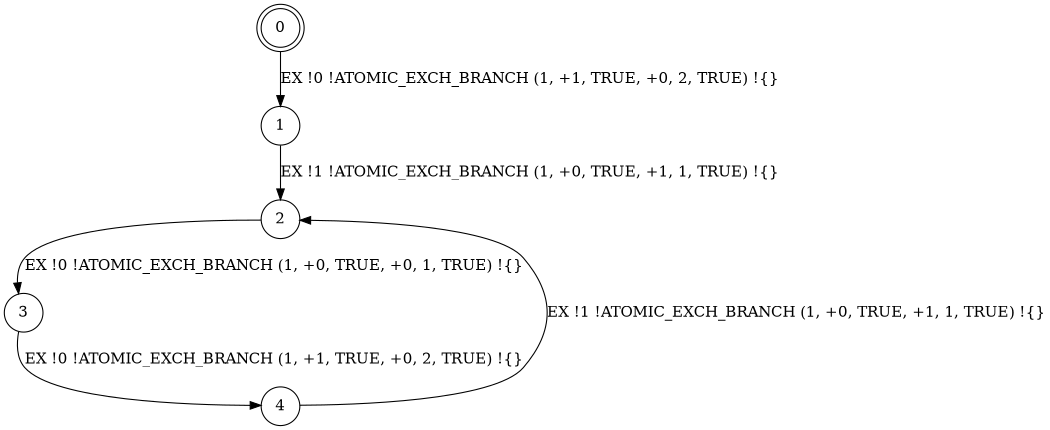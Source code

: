 digraph BCG {
size = "7, 10.5";
center = TRUE;
node [shape = circle];
0 [peripheries = 2];
0 -> 1 [label = "EX !0 !ATOMIC_EXCH_BRANCH (1, +1, TRUE, +0, 2, TRUE) !{}"];
1 -> 2 [label = "EX !1 !ATOMIC_EXCH_BRANCH (1, +0, TRUE, +1, 1, TRUE) !{}"];
2 -> 3 [label = "EX !0 !ATOMIC_EXCH_BRANCH (1, +0, TRUE, +0, 1, TRUE) !{}"];
3 -> 4 [label = "EX !0 !ATOMIC_EXCH_BRANCH (1, +1, TRUE, +0, 2, TRUE) !{}"];
4 -> 2 [label = "EX !1 !ATOMIC_EXCH_BRANCH (1, +0, TRUE, +1, 1, TRUE) !{}"];
}
